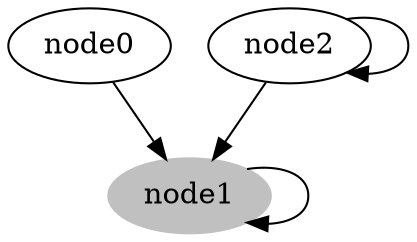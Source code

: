digraph example 
{
 node0 [label="node0"]; 
node1 [label="node1" style = "filled" color="gray"] 
node2 [label="node2"]; 
node0 -> node1;
node1 -> node1;
node2 -> node1;
node2 -> node2;
}